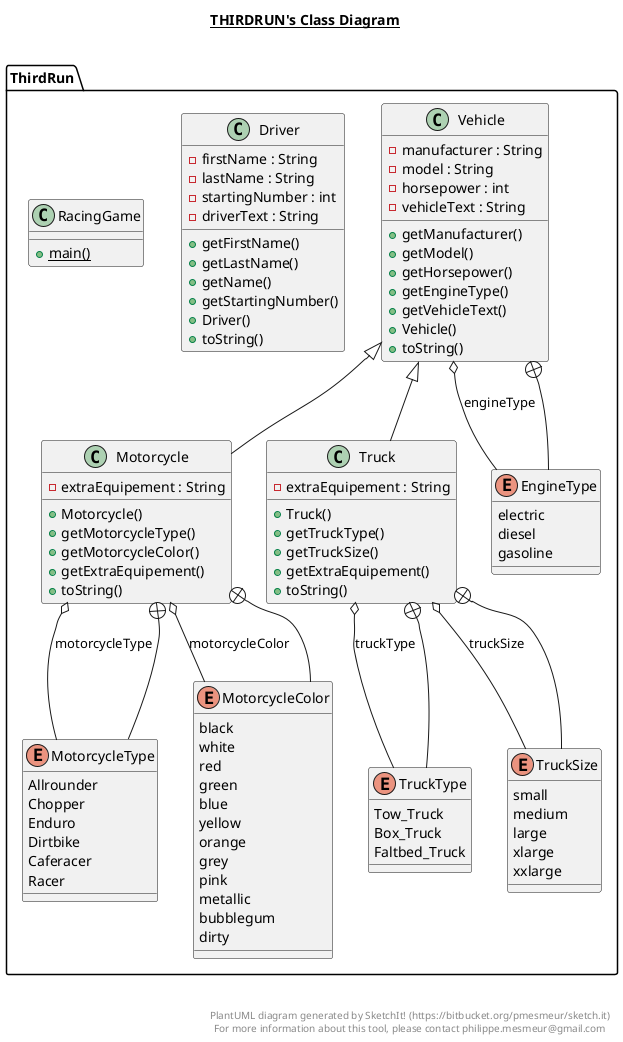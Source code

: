 @startuml

title __THIRDRUN's Class Diagram__\n

  package ThirdRun {
    class Driver {
        - firstName : String
        - lastName : String
        - startingNumber : int
        - driverText : String
        + getFirstName()
        + getLastName()
        + getName()
        + getStartingNumber()
        + Driver()
        + toString()
    }
  }
  

  package ThirdRun {
    class Motorcycle {
        - extraEquipement : String
        + Motorcycle()
        + getMotorcycleType()
        + getMotorcycleColor()
        + getExtraEquipement()
        + toString()
    }
  }
  

  package ThirdRun {
    enum MotorcycleType {
      Allrounder
      Chopper
      Enduro
      Dirtbike
      Caferacer
      Racer
    }
  }
  

  package ThirdRun {
    enum MotorcycleColor {
      black
      white
      red
      green
      blue
      yellow
      orange
      grey
      pink
      metallic
      bubblegum
      dirty
    }
  }
  

  package ThirdRun {
    class RacingGame {
        {static} + main()
    }
  }
  

  package ThirdRun {
    class Truck {
        - extraEquipement : String
        + Truck()
        + getTruckType()
        + getTruckSize()
        + getExtraEquipement()
        + toString()
    }
  }
  

  package ThirdRun {
    enum TruckType {
      Tow_Truck
      Box_Truck
      Faltbed_Truck
    }
  }
  

  package ThirdRun {
    enum TruckSize {
      small
      medium
      large
      xlarge
      xxlarge
    }
  }
  

  package ThirdRun {
    class Vehicle {
        - manufacturer : String
        - model : String
        - horsepower : int
        - vehicleText : String
        + getManufacturer()
        + getModel()
        + getHorsepower()
        + getEngineType()
        + getVehicleText()
        + Vehicle()
        + toString()
    }
  }
  

  package ThirdRun {
    enum EngineType {
      electric
      diesel
      gasoline
    }
  }
  

  Motorcycle -up-|> Vehicle
  Motorcycle o-- MotorcycleType : motorcycleType
  Motorcycle o-- MotorcycleColor : motorcycleColor
  Motorcycle +-down- MotorcycleType
  Motorcycle +-down- MotorcycleColor
  Truck -up-|> Vehicle
  Truck o-- TruckType : truckType
  Truck o-- TruckSize : truckSize
  Truck +-down- TruckType
  Truck +-down- TruckSize
  Vehicle o-- EngineType : engineType
  Vehicle +-down- EngineType


right footer


PlantUML diagram generated by SketchIt! (https://bitbucket.org/pmesmeur/sketch.it)
For more information about this tool, please contact philippe.mesmeur@gmail.com
endfooter

@enduml
